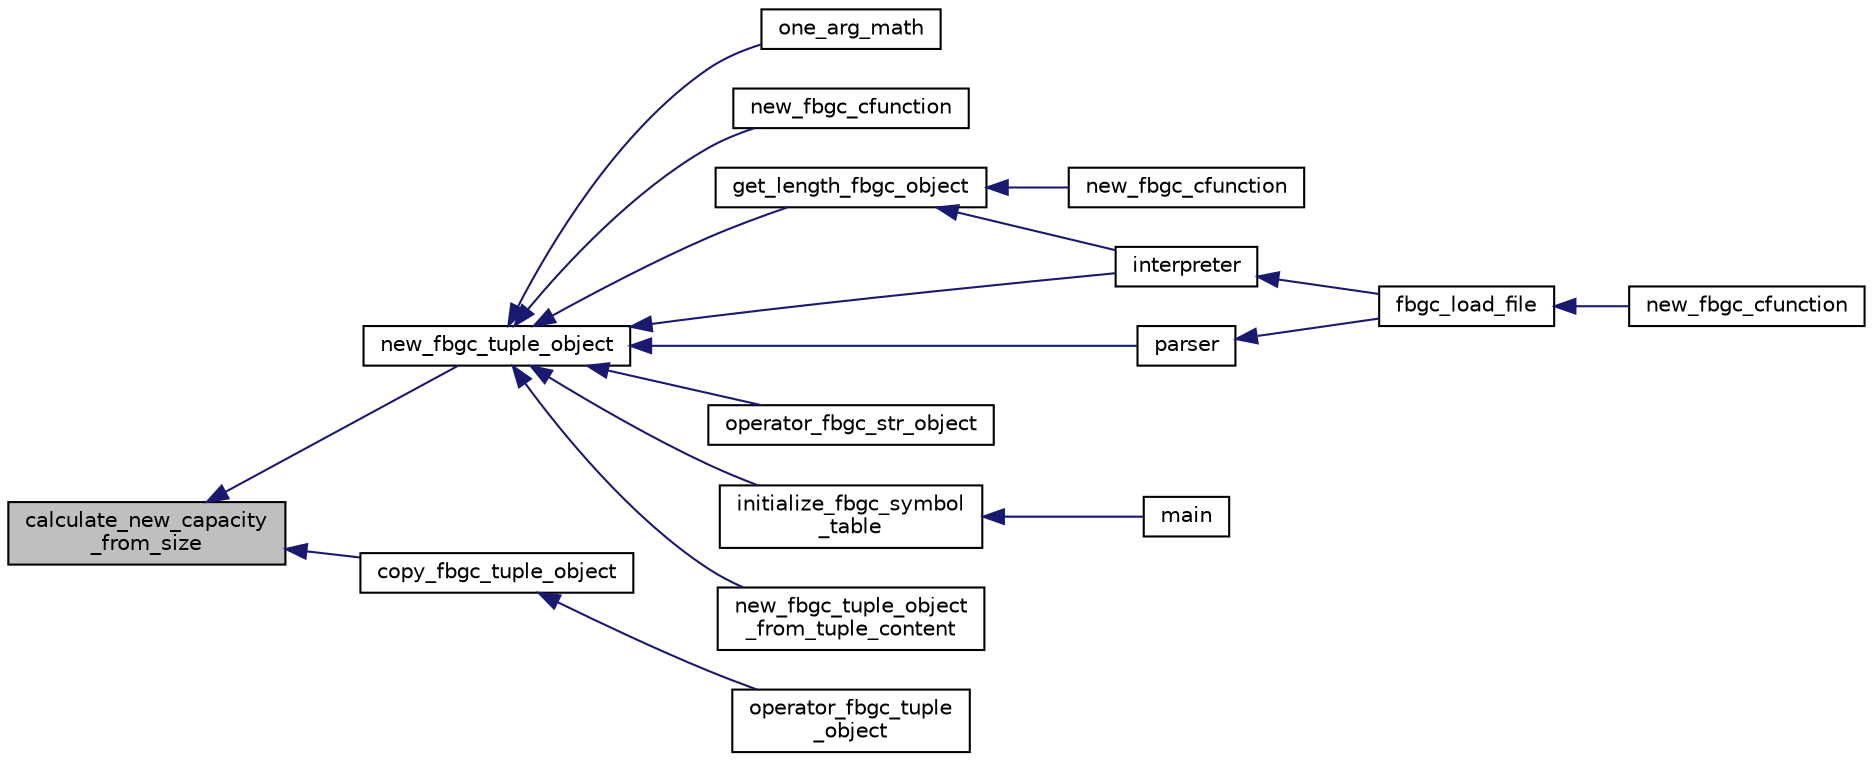 digraph "calculate_new_capacity_from_size"
{
  edge [fontname="Helvetica",fontsize="10",labelfontname="Helvetica",labelfontsize="10"];
  node [fontname="Helvetica",fontsize="10",shape=record];
  rankdir="LR";
  Node8 [label="calculate_new_capacity\l_from_size",height=0.2,width=0.4,color="black", fillcolor="grey75", style="filled", fontcolor="black"];
  Node8 -> Node9 [dir="back",color="midnightblue",fontsize="10",style="solid",fontname="Helvetica"];
  Node9 [label="new_fbgc_tuple_object",height=0.2,width=0.4,color="black", fillcolor="white", style="filled",URL="$tuple__object_8h.html#a36c894d467dae65689e3644a0de712de"];
  Node9 -> Node10 [dir="back",color="midnightblue",fontsize="10",style="solid",fontname="Helvetica"];
  Node10 [label="one_arg_math",height=0.2,width=0.4,color="black", fillcolor="white", style="filled",URL="$fbgc__math_8c.html#aa6e10b1ad6ff2f812aec975bf195c447"];
  Node9 -> Node11 [dir="back",color="midnightblue",fontsize="10",style="solid",fontname="Helvetica"];
  Node11 [label="new_fbgc_cfunction",height=0.2,width=0.4,color="black", fillcolor="white", style="filled",URL="$fbgc__stl_8c.html#a96ff8b55e7227a3b065fa85744eb40ba"];
  Node9 -> Node12 [dir="back",color="midnightblue",fontsize="10",style="solid",fontname="Helvetica"];
  Node12 [label="get_length_fbgc_object",height=0.2,width=0.4,color="black", fillcolor="white", style="filled",URL="$fbgc__object_8h.html#aeec13cdc2fafc31865faab1b7e6585d7"];
  Node12 -> Node13 [dir="back",color="midnightblue",fontsize="10",style="solid",fontname="Helvetica"];
  Node13 [label="new_fbgc_cfunction",height=0.2,width=0.4,color="black", fillcolor="white", style="filled",URL="$fbgc__stl_8c.html#ad8859fb76d98ebb31eb2f31d047eec3e"];
  Node12 -> Node14 [dir="back",color="midnightblue",fontsize="10",style="solid",fontname="Helvetica"];
  Node14 [label="interpreter",height=0.2,width=0.4,color="black", fillcolor="white", style="filled",URL="$interpreter_8h.html#acb0454b55a53dfb587644f66848a0646"];
  Node14 -> Node15 [dir="back",color="midnightblue",fontsize="10",style="solid",fontname="Helvetica"];
  Node15 [label="fbgc_load_file",height=0.2,width=0.4,color="black", fillcolor="white", style="filled",URL="$fbgc_8h.html#a2aeeff0403205e54bd0dd187e4337b4a"];
  Node15 -> Node16 [dir="back",color="midnightblue",fontsize="10",style="solid",fontname="Helvetica"];
  Node16 [label="new_fbgc_cfunction",height=0.2,width=0.4,color="black", fillcolor="white", style="filled",URL="$fbgc__stl_8c.html#a23883ffe16d0cfdc1f70f3c31b650d2c"];
  Node9 -> Node14 [dir="back",color="midnightblue",fontsize="10",style="solid",fontname="Helvetica"];
  Node9 -> Node17 [dir="back",color="midnightblue",fontsize="10",style="solid",fontname="Helvetica"];
  Node17 [label="parser",height=0.2,width=0.4,color="black", fillcolor="white", style="filled",URL="$parser_8h.html#a9128876c7bafe4207a35d10f2c7f12a8"];
  Node17 -> Node15 [dir="back",color="midnightblue",fontsize="10",style="solid",fontname="Helvetica"];
  Node9 -> Node18 [dir="back",color="midnightblue",fontsize="10",style="solid",fontname="Helvetica"];
  Node18 [label="operator_fbgc_str_object",height=0.2,width=0.4,color="black", fillcolor="white", style="filled",URL="$str__object_8h.html#aa52ba68bd74a0ee1167ab4483fec93a3"];
  Node9 -> Node19 [dir="back",color="midnightblue",fontsize="10",style="solid",fontname="Helvetica"];
  Node19 [label="initialize_fbgc_symbol\l_table",height=0.2,width=0.4,color="black", fillcolor="white", style="filled",URL="$symbol__table_8h.html#a7db0b6f538413623a79af312bf42bee7"];
  Node19 -> Node20 [dir="back",color="midnightblue",fontsize="10",style="solid",fontname="Helvetica"];
  Node20 [label="main",height=0.2,width=0.4,color="black", fillcolor="white", style="filled",URL="$fbgc_8c.html#a3c04138a5bfe5d72780bb7e82a18e627"];
  Node9 -> Node21 [dir="back",color="midnightblue",fontsize="10",style="solid",fontname="Helvetica"];
  Node21 [label="new_fbgc_tuple_object\l_from_tuple_content",height=0.2,width=0.4,color="black", fillcolor="white", style="filled",URL="$tuple__object_8h.html#a4fc9aa03eb69a34fd16b530fdcf6624f"];
  Node8 -> Node22 [dir="back",color="midnightblue",fontsize="10",style="solid",fontname="Helvetica"];
  Node22 [label="copy_fbgc_tuple_object",height=0.2,width=0.4,color="black", fillcolor="white", style="filled",URL="$tuple__object_8c.html#aa73a33e3ceeba7ec53c8d96483263649"];
  Node22 -> Node23 [dir="back",color="midnightblue",fontsize="10",style="solid",fontname="Helvetica"];
  Node23 [label="operator_fbgc_tuple\l_object",height=0.2,width=0.4,color="black", fillcolor="white", style="filled",URL="$tuple__object_8h.html#a2109ecc7ada3494d38d605cabaaa3424"];
}
